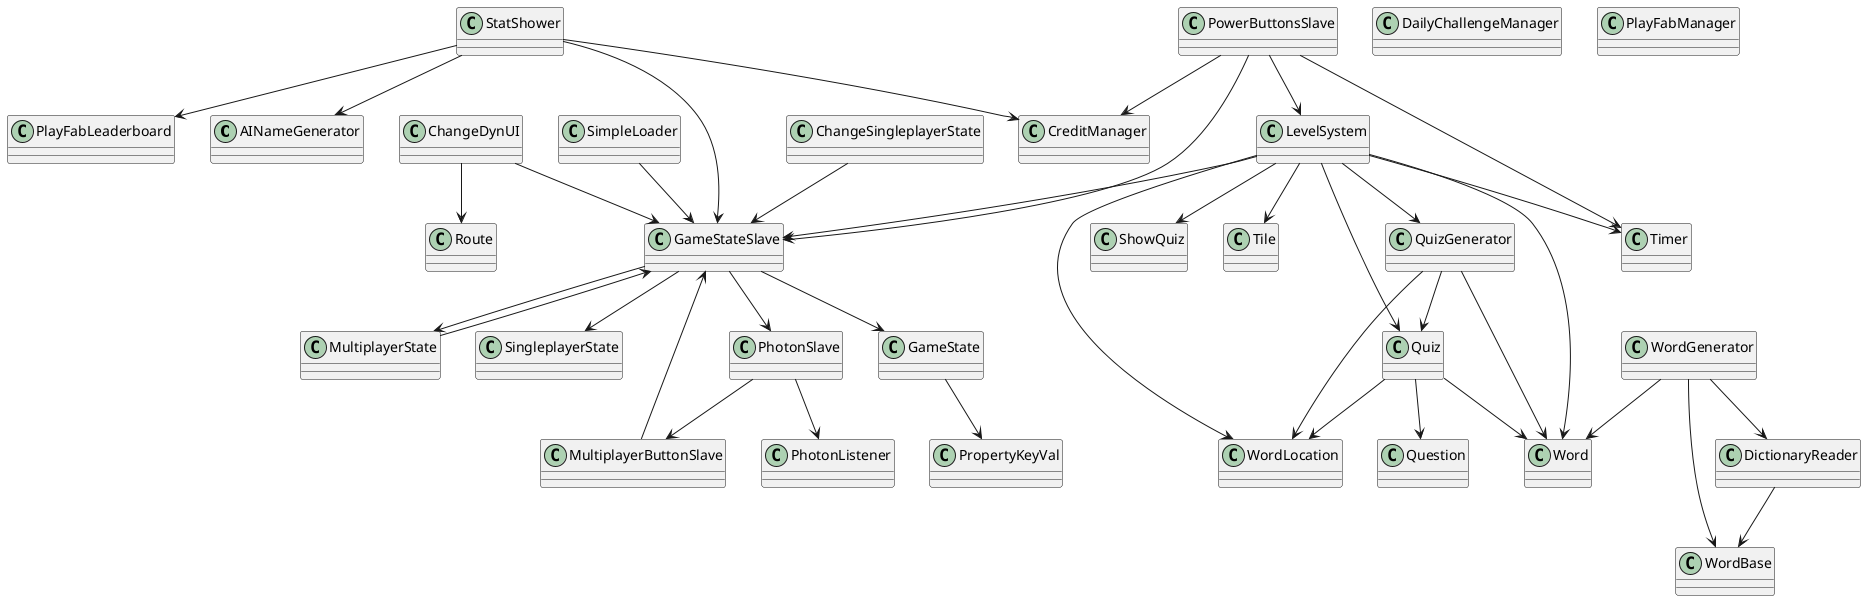 @startuml

class AINameGenerator {
}

class ChangeDynUI {
}

class ChangeSingleplayerState {
}

class CreditManager {
}

class DailyChallengeManager {
}

class GameState {
}

class GameStateSlave {
}

class MultiplayerState{
}

class LevelSystem {
}

class MultiplayerButtonSlave {
}

class PlayFabLeaderboard {
}

class PlayFabManager {
}

class PowerButtonsSlave {
}

class Question {
}

class Quiz {
}

class QuizGenerator {
}

class ShowQuiz {
}

class SimpleLoader {
}

class SingleplayerState {
}

class StatShower {
}

class Tile {
}

class Word {
}

class WordLocation {
}

class PhotonSlave {
}

class Route {
}

class Timer{
}

class WordGenerator {
}

class WordBase {
}

class DictionaryReader {
}

ChangeSingleplayerState --> GameStateSlave
LevelSystem --> Tile
LevelSystem --> WordLocation
LevelSystem --> Word
LevelSystem --> Quiz
LevelSystem --> QuizGenerator
LevelSystem --> ShowQuiz
LevelSystem --> GameStateSlave
LevelSystem --> Timer
Quiz --> Question
Quiz --> Word
Quiz --> WordLocation
QuizGenerator --> Quiz
QuizGenerator --> WordLocation
QuizGenerator --> Word
GameState --> PropertyKeyVal
GameStateSlave --> GameState
GameStateSlave --> SingleplayerState
GameStateSlave --> MultiplayerState
GameStateSlave --> PhotonSlave
MultiplayerButtonSlave --> GameStateSlave
ChangeDynUI --> GameStateSlave
ChangeDynUI --> Route
PowerButtonsSlave --> CreditManager
PowerButtonsSlave --> GameStateSlave
PowerButtonsSlave --> LevelSystem
PowerButtonsSlave --> Timer
SimpleLoader --> GameStateSlave
PhotonSlave --> MultiplayerButtonSlave
PhotonSlave --> PhotonListener
MultiplayerState --> GameStateSlave
StatShower --> CreditManager
StatShower --> AINameGenerator
StatShower --> PlayFabLeaderboard
StatShower --> GameStateSlave
WordGenerator --> DictionaryReader
WordGenerator --> WordBase
WordGenerator --> Word
DictionaryReader --> WordBase

@enduml